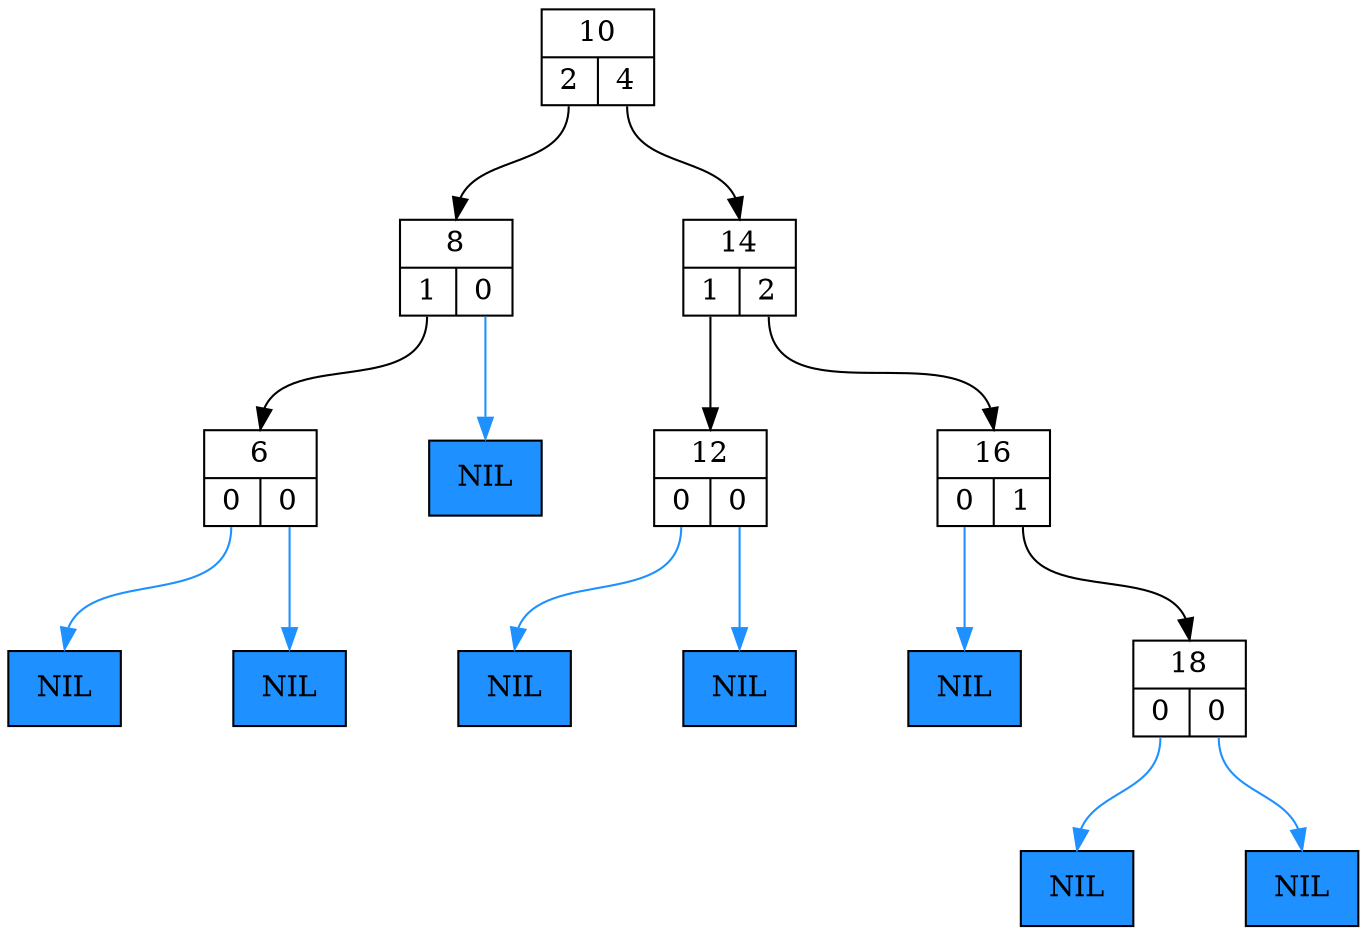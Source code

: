 digraph ThreadedBinaryTree {
	graph [ranksep=0.75, nodesep = 0.75];
	node [shape = record];

	n0x4ab36e0 [label="{10|{<left>2|<right>4}}"];
	n0x4ab36e0:left:s -> n0x4ab3750:n [headclip=false, tailclip=false]
	n0x4ab36e0:right:s -> n0x4ab3830:n [headclip=false, tailclip=false]
	n0x4ab3750 [label="{8|{<left>1|<right>0}}"];
	n0x4ab3750:left:s -> n0x4ab37c0:n [headclip=false, tailclip=false]
	rnil0x4ab3750 [style=filled, fillcolor=dodgerblue, label="NIL"];
	n0x4ab3750:right:s -> rnil0x4ab3750:n [headclip=false, tailclip=false, color=dodgerblue]
	n0x4ab37c0 [label="{6|{<left>0|<right>0}}"];
	lnil0x4ab37c0 [style=filled, fillcolor=dodgerblue, label="NIL"];
	n0x4ab37c0:left:s -> lnil0x4ab37c0:n [headclip=false, tailclip=false, color=dodgerblue]
	rnil0x4ab37c0 [style=filled, fillcolor=dodgerblue, label="NIL"];
	n0x4ab37c0:right:s -> rnil0x4ab37c0:n [headclip=false, tailclip=false, color=dodgerblue]
	n0x4ab3830 [label="{14|{<left>1|<right>2}}"];
	n0x4ab3830:left:s -> n0x4ab38a0:n [headclip=false, tailclip=false]
	n0x4ab3830:right:s -> n0x4ab3910:n [headclip=false, tailclip=false]
	n0x4ab38a0 [label="{12|{<left>0|<right>0}}"];
	lnil0x4ab38a0 [style=filled, fillcolor=dodgerblue, label="NIL"];
	n0x4ab38a0:left:s -> lnil0x4ab38a0:n [headclip=false, tailclip=false, color=dodgerblue]
	rnil0x4ab38a0 [style=filled, fillcolor=dodgerblue, label="NIL"];
	n0x4ab38a0:right:s -> rnil0x4ab38a0:n [headclip=false, tailclip=false, color=dodgerblue]
	n0x4ab3910 [label="{16|{<left>0|<right>1}}"];
	lnil0x4ab3910 [style=filled, fillcolor=dodgerblue, label="NIL"];
	n0x4ab3910:left:s -> lnil0x4ab3910:n [headclip=false, tailclip=false, color=dodgerblue]
	n0x4ab3910:right:s -> n0x4ab3980:n [headclip=false, tailclip=false]
	n0x4ab3980 [label="{18|{<left>0|<right>0}}"];
	lnil0x4ab3980 [style=filled, fillcolor=dodgerblue, label="NIL"];
	n0x4ab3980:left:s -> lnil0x4ab3980:n [headclip=false, tailclip=false, color=dodgerblue]
	rnil0x4ab3980 [style=filled, fillcolor=dodgerblue, label="NIL"];
	n0x4ab3980:right:s -> rnil0x4ab3980:n [headclip=false, tailclip=false, color=dodgerblue]

}
